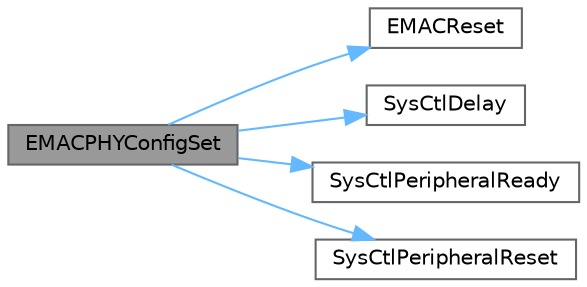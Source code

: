 digraph "EMACPHYConfigSet"
{
 // LATEX_PDF_SIZE
  bgcolor="transparent";
  edge [fontname=Helvetica,fontsize=10,labelfontname=Helvetica,labelfontsize=10];
  node [fontname=Helvetica,fontsize=10,shape=box,height=0.2,width=0.4];
  rankdir="LR";
  Node1 [id="Node000001",label="EMACPHYConfigSet",height=0.2,width=0.4,color="gray40", fillcolor="grey60", style="filled", fontcolor="black",tooltip=" "];
  Node1 -> Node2 [id="edge1_Node000001_Node000002",color="steelblue1",style="solid",tooltip=" "];
  Node2 [id="Node000002",label="EMACReset",height=0.2,width=0.4,color="grey40", fillcolor="white", style="filled",URL="$group__emac__api.html#gac6bdbf26467dc58bbe45f19ba992d027",tooltip=" "];
  Node1 -> Node3 [id="edge2_Node000001_Node000003",color="steelblue1",style="solid",tooltip=" "];
  Node3 [id="Node000003",label="SysCtlDelay",height=0.2,width=0.4,color="grey40", fillcolor="white", style="filled",URL="$group__sysctl__api.html#ga992a7493f587384e949178cdc4063042",tooltip=" "];
  Node1 -> Node4 [id="edge3_Node000001_Node000004",color="steelblue1",style="solid",tooltip=" "];
  Node4 [id="Node000004",label="SysCtlPeripheralReady",height=0.2,width=0.4,color="grey40", fillcolor="white", style="filled",URL="$group__sysctl__api.html#ga7ddf1f06376894c31e5596f562c299ac",tooltip=" "];
  Node1 -> Node5 [id="edge4_Node000001_Node000005",color="steelblue1",style="solid",tooltip=" "];
  Node5 [id="Node000005",label="SysCtlPeripheralReset",height=0.2,width=0.4,color="grey40", fillcolor="white", style="filled",URL="$group__sysctl__api.html#gab8c537abe40caacd5dfa7ffdedefb6b9",tooltip=" "];
}
